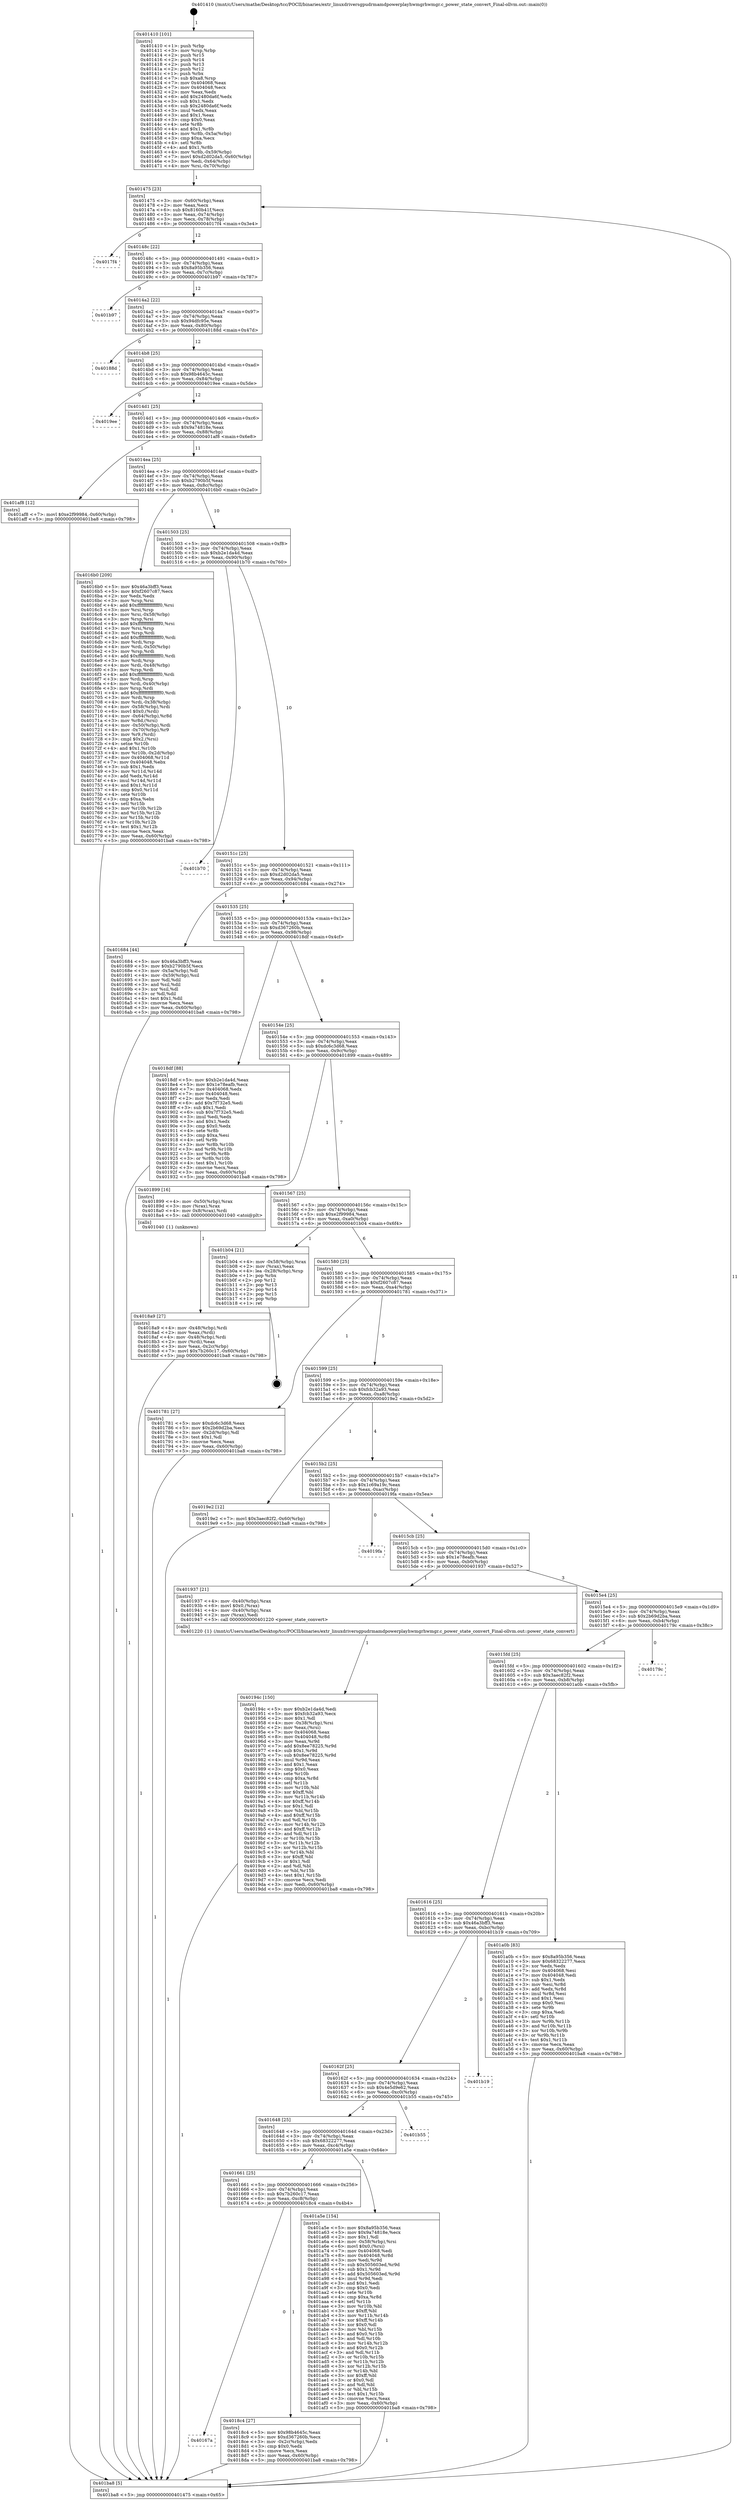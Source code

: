 digraph "0x401410" {
  label = "0x401410 (/mnt/c/Users/mathe/Desktop/tcc/POCII/binaries/extr_linuxdriversgpudrmamdpowerplayhwmgrhwmgr.c_power_state_convert_Final-ollvm.out::main(0))"
  labelloc = "t"
  node[shape=record]

  Entry [label="",width=0.3,height=0.3,shape=circle,fillcolor=black,style=filled]
  "0x401475" [label="{
     0x401475 [23]\l
     | [instrs]\l
     &nbsp;&nbsp;0x401475 \<+3\>: mov -0x60(%rbp),%eax\l
     &nbsp;&nbsp;0x401478 \<+2\>: mov %eax,%ecx\l
     &nbsp;&nbsp;0x40147a \<+6\>: sub $0x8160b41f,%ecx\l
     &nbsp;&nbsp;0x401480 \<+3\>: mov %eax,-0x74(%rbp)\l
     &nbsp;&nbsp;0x401483 \<+3\>: mov %ecx,-0x78(%rbp)\l
     &nbsp;&nbsp;0x401486 \<+6\>: je 00000000004017f4 \<main+0x3e4\>\l
  }"]
  "0x4017f4" [label="{
     0x4017f4\l
  }", style=dashed]
  "0x40148c" [label="{
     0x40148c [22]\l
     | [instrs]\l
     &nbsp;&nbsp;0x40148c \<+5\>: jmp 0000000000401491 \<main+0x81\>\l
     &nbsp;&nbsp;0x401491 \<+3\>: mov -0x74(%rbp),%eax\l
     &nbsp;&nbsp;0x401494 \<+5\>: sub $0x8a95b356,%eax\l
     &nbsp;&nbsp;0x401499 \<+3\>: mov %eax,-0x7c(%rbp)\l
     &nbsp;&nbsp;0x40149c \<+6\>: je 0000000000401b97 \<main+0x787\>\l
  }"]
  Exit [label="",width=0.3,height=0.3,shape=circle,fillcolor=black,style=filled,peripheries=2]
  "0x401b97" [label="{
     0x401b97\l
  }", style=dashed]
  "0x4014a2" [label="{
     0x4014a2 [22]\l
     | [instrs]\l
     &nbsp;&nbsp;0x4014a2 \<+5\>: jmp 00000000004014a7 \<main+0x97\>\l
     &nbsp;&nbsp;0x4014a7 \<+3\>: mov -0x74(%rbp),%eax\l
     &nbsp;&nbsp;0x4014aa \<+5\>: sub $0x94dfc95e,%eax\l
     &nbsp;&nbsp;0x4014af \<+3\>: mov %eax,-0x80(%rbp)\l
     &nbsp;&nbsp;0x4014b2 \<+6\>: je 000000000040188d \<main+0x47d\>\l
  }"]
  "0x40194c" [label="{
     0x40194c [150]\l
     | [instrs]\l
     &nbsp;&nbsp;0x40194c \<+5\>: mov $0xb2e1da4d,%edi\l
     &nbsp;&nbsp;0x401951 \<+5\>: mov $0xfcb32a93,%ecx\l
     &nbsp;&nbsp;0x401956 \<+2\>: mov $0x1,%dl\l
     &nbsp;&nbsp;0x401958 \<+4\>: mov -0x38(%rbp),%rsi\l
     &nbsp;&nbsp;0x40195c \<+2\>: mov %eax,(%rsi)\l
     &nbsp;&nbsp;0x40195e \<+7\>: mov 0x404068,%eax\l
     &nbsp;&nbsp;0x401965 \<+8\>: mov 0x404048,%r8d\l
     &nbsp;&nbsp;0x40196d \<+3\>: mov %eax,%r9d\l
     &nbsp;&nbsp;0x401970 \<+7\>: add $0x8ee78225,%r9d\l
     &nbsp;&nbsp;0x401977 \<+4\>: sub $0x1,%r9d\l
     &nbsp;&nbsp;0x40197b \<+7\>: sub $0x8ee78225,%r9d\l
     &nbsp;&nbsp;0x401982 \<+4\>: imul %r9d,%eax\l
     &nbsp;&nbsp;0x401986 \<+3\>: and $0x1,%eax\l
     &nbsp;&nbsp;0x401989 \<+3\>: cmp $0x0,%eax\l
     &nbsp;&nbsp;0x40198c \<+4\>: sete %r10b\l
     &nbsp;&nbsp;0x401990 \<+4\>: cmp $0xa,%r8d\l
     &nbsp;&nbsp;0x401994 \<+4\>: setl %r11b\l
     &nbsp;&nbsp;0x401998 \<+3\>: mov %r10b,%bl\l
     &nbsp;&nbsp;0x40199b \<+3\>: xor $0xff,%bl\l
     &nbsp;&nbsp;0x40199e \<+3\>: mov %r11b,%r14b\l
     &nbsp;&nbsp;0x4019a1 \<+4\>: xor $0xff,%r14b\l
     &nbsp;&nbsp;0x4019a5 \<+3\>: xor $0x1,%dl\l
     &nbsp;&nbsp;0x4019a8 \<+3\>: mov %bl,%r15b\l
     &nbsp;&nbsp;0x4019ab \<+4\>: and $0xff,%r15b\l
     &nbsp;&nbsp;0x4019af \<+3\>: and %dl,%r10b\l
     &nbsp;&nbsp;0x4019b2 \<+3\>: mov %r14b,%r12b\l
     &nbsp;&nbsp;0x4019b5 \<+4\>: and $0xff,%r12b\l
     &nbsp;&nbsp;0x4019b9 \<+3\>: and %dl,%r11b\l
     &nbsp;&nbsp;0x4019bc \<+3\>: or %r10b,%r15b\l
     &nbsp;&nbsp;0x4019bf \<+3\>: or %r11b,%r12b\l
     &nbsp;&nbsp;0x4019c2 \<+3\>: xor %r12b,%r15b\l
     &nbsp;&nbsp;0x4019c5 \<+3\>: or %r14b,%bl\l
     &nbsp;&nbsp;0x4019c8 \<+3\>: xor $0xff,%bl\l
     &nbsp;&nbsp;0x4019cb \<+3\>: or $0x1,%dl\l
     &nbsp;&nbsp;0x4019ce \<+2\>: and %dl,%bl\l
     &nbsp;&nbsp;0x4019d0 \<+3\>: or %bl,%r15b\l
     &nbsp;&nbsp;0x4019d3 \<+4\>: test $0x1,%r15b\l
     &nbsp;&nbsp;0x4019d7 \<+3\>: cmovne %ecx,%edi\l
     &nbsp;&nbsp;0x4019da \<+3\>: mov %edi,-0x60(%rbp)\l
     &nbsp;&nbsp;0x4019dd \<+5\>: jmp 0000000000401ba8 \<main+0x798\>\l
  }"]
  "0x40188d" [label="{
     0x40188d\l
  }", style=dashed]
  "0x4014b8" [label="{
     0x4014b8 [25]\l
     | [instrs]\l
     &nbsp;&nbsp;0x4014b8 \<+5\>: jmp 00000000004014bd \<main+0xad\>\l
     &nbsp;&nbsp;0x4014bd \<+3\>: mov -0x74(%rbp),%eax\l
     &nbsp;&nbsp;0x4014c0 \<+5\>: sub $0x98b4645c,%eax\l
     &nbsp;&nbsp;0x4014c5 \<+6\>: mov %eax,-0x84(%rbp)\l
     &nbsp;&nbsp;0x4014cb \<+6\>: je 00000000004019ee \<main+0x5de\>\l
  }"]
  "0x40167a" [label="{
     0x40167a\l
  }", style=dashed]
  "0x4019ee" [label="{
     0x4019ee\l
  }", style=dashed]
  "0x4014d1" [label="{
     0x4014d1 [25]\l
     | [instrs]\l
     &nbsp;&nbsp;0x4014d1 \<+5\>: jmp 00000000004014d6 \<main+0xc6\>\l
     &nbsp;&nbsp;0x4014d6 \<+3\>: mov -0x74(%rbp),%eax\l
     &nbsp;&nbsp;0x4014d9 \<+5\>: sub $0x9a74818e,%eax\l
     &nbsp;&nbsp;0x4014de \<+6\>: mov %eax,-0x88(%rbp)\l
     &nbsp;&nbsp;0x4014e4 \<+6\>: je 0000000000401af8 \<main+0x6e8\>\l
  }"]
  "0x4018c4" [label="{
     0x4018c4 [27]\l
     | [instrs]\l
     &nbsp;&nbsp;0x4018c4 \<+5\>: mov $0x98b4645c,%eax\l
     &nbsp;&nbsp;0x4018c9 \<+5\>: mov $0xd367260b,%ecx\l
     &nbsp;&nbsp;0x4018ce \<+3\>: mov -0x2c(%rbp),%edx\l
     &nbsp;&nbsp;0x4018d1 \<+3\>: cmp $0x0,%edx\l
     &nbsp;&nbsp;0x4018d4 \<+3\>: cmove %ecx,%eax\l
     &nbsp;&nbsp;0x4018d7 \<+3\>: mov %eax,-0x60(%rbp)\l
     &nbsp;&nbsp;0x4018da \<+5\>: jmp 0000000000401ba8 \<main+0x798\>\l
  }"]
  "0x401af8" [label="{
     0x401af8 [12]\l
     | [instrs]\l
     &nbsp;&nbsp;0x401af8 \<+7\>: movl $0xe2f99984,-0x60(%rbp)\l
     &nbsp;&nbsp;0x401aff \<+5\>: jmp 0000000000401ba8 \<main+0x798\>\l
  }"]
  "0x4014ea" [label="{
     0x4014ea [25]\l
     | [instrs]\l
     &nbsp;&nbsp;0x4014ea \<+5\>: jmp 00000000004014ef \<main+0xdf\>\l
     &nbsp;&nbsp;0x4014ef \<+3\>: mov -0x74(%rbp),%eax\l
     &nbsp;&nbsp;0x4014f2 \<+5\>: sub $0xb2790b5f,%eax\l
     &nbsp;&nbsp;0x4014f7 \<+6\>: mov %eax,-0x8c(%rbp)\l
     &nbsp;&nbsp;0x4014fd \<+6\>: je 00000000004016b0 \<main+0x2a0\>\l
  }"]
  "0x401661" [label="{
     0x401661 [25]\l
     | [instrs]\l
     &nbsp;&nbsp;0x401661 \<+5\>: jmp 0000000000401666 \<main+0x256\>\l
     &nbsp;&nbsp;0x401666 \<+3\>: mov -0x74(%rbp),%eax\l
     &nbsp;&nbsp;0x401669 \<+5\>: sub $0x7b260c17,%eax\l
     &nbsp;&nbsp;0x40166e \<+6\>: mov %eax,-0xc8(%rbp)\l
     &nbsp;&nbsp;0x401674 \<+6\>: je 00000000004018c4 \<main+0x4b4\>\l
  }"]
  "0x4016b0" [label="{
     0x4016b0 [209]\l
     | [instrs]\l
     &nbsp;&nbsp;0x4016b0 \<+5\>: mov $0x46a3bff3,%eax\l
     &nbsp;&nbsp;0x4016b5 \<+5\>: mov $0xf2607c87,%ecx\l
     &nbsp;&nbsp;0x4016ba \<+2\>: xor %edx,%edx\l
     &nbsp;&nbsp;0x4016bc \<+3\>: mov %rsp,%rsi\l
     &nbsp;&nbsp;0x4016bf \<+4\>: add $0xfffffffffffffff0,%rsi\l
     &nbsp;&nbsp;0x4016c3 \<+3\>: mov %rsi,%rsp\l
     &nbsp;&nbsp;0x4016c6 \<+4\>: mov %rsi,-0x58(%rbp)\l
     &nbsp;&nbsp;0x4016ca \<+3\>: mov %rsp,%rsi\l
     &nbsp;&nbsp;0x4016cd \<+4\>: add $0xfffffffffffffff0,%rsi\l
     &nbsp;&nbsp;0x4016d1 \<+3\>: mov %rsi,%rsp\l
     &nbsp;&nbsp;0x4016d4 \<+3\>: mov %rsp,%rdi\l
     &nbsp;&nbsp;0x4016d7 \<+4\>: add $0xfffffffffffffff0,%rdi\l
     &nbsp;&nbsp;0x4016db \<+3\>: mov %rdi,%rsp\l
     &nbsp;&nbsp;0x4016de \<+4\>: mov %rdi,-0x50(%rbp)\l
     &nbsp;&nbsp;0x4016e2 \<+3\>: mov %rsp,%rdi\l
     &nbsp;&nbsp;0x4016e5 \<+4\>: add $0xfffffffffffffff0,%rdi\l
     &nbsp;&nbsp;0x4016e9 \<+3\>: mov %rdi,%rsp\l
     &nbsp;&nbsp;0x4016ec \<+4\>: mov %rdi,-0x48(%rbp)\l
     &nbsp;&nbsp;0x4016f0 \<+3\>: mov %rsp,%rdi\l
     &nbsp;&nbsp;0x4016f3 \<+4\>: add $0xfffffffffffffff0,%rdi\l
     &nbsp;&nbsp;0x4016f7 \<+3\>: mov %rdi,%rsp\l
     &nbsp;&nbsp;0x4016fa \<+4\>: mov %rdi,-0x40(%rbp)\l
     &nbsp;&nbsp;0x4016fe \<+3\>: mov %rsp,%rdi\l
     &nbsp;&nbsp;0x401701 \<+4\>: add $0xfffffffffffffff0,%rdi\l
     &nbsp;&nbsp;0x401705 \<+3\>: mov %rdi,%rsp\l
     &nbsp;&nbsp;0x401708 \<+4\>: mov %rdi,-0x38(%rbp)\l
     &nbsp;&nbsp;0x40170c \<+4\>: mov -0x58(%rbp),%rdi\l
     &nbsp;&nbsp;0x401710 \<+6\>: movl $0x0,(%rdi)\l
     &nbsp;&nbsp;0x401716 \<+4\>: mov -0x64(%rbp),%r8d\l
     &nbsp;&nbsp;0x40171a \<+3\>: mov %r8d,(%rsi)\l
     &nbsp;&nbsp;0x40171d \<+4\>: mov -0x50(%rbp),%rdi\l
     &nbsp;&nbsp;0x401721 \<+4\>: mov -0x70(%rbp),%r9\l
     &nbsp;&nbsp;0x401725 \<+3\>: mov %r9,(%rdi)\l
     &nbsp;&nbsp;0x401728 \<+3\>: cmpl $0x2,(%rsi)\l
     &nbsp;&nbsp;0x40172b \<+4\>: setne %r10b\l
     &nbsp;&nbsp;0x40172f \<+4\>: and $0x1,%r10b\l
     &nbsp;&nbsp;0x401733 \<+4\>: mov %r10b,-0x2d(%rbp)\l
     &nbsp;&nbsp;0x401737 \<+8\>: mov 0x404068,%r11d\l
     &nbsp;&nbsp;0x40173f \<+7\>: mov 0x404048,%ebx\l
     &nbsp;&nbsp;0x401746 \<+3\>: sub $0x1,%edx\l
     &nbsp;&nbsp;0x401749 \<+3\>: mov %r11d,%r14d\l
     &nbsp;&nbsp;0x40174c \<+3\>: add %edx,%r14d\l
     &nbsp;&nbsp;0x40174f \<+4\>: imul %r14d,%r11d\l
     &nbsp;&nbsp;0x401753 \<+4\>: and $0x1,%r11d\l
     &nbsp;&nbsp;0x401757 \<+4\>: cmp $0x0,%r11d\l
     &nbsp;&nbsp;0x40175b \<+4\>: sete %r10b\l
     &nbsp;&nbsp;0x40175f \<+3\>: cmp $0xa,%ebx\l
     &nbsp;&nbsp;0x401762 \<+4\>: setl %r15b\l
     &nbsp;&nbsp;0x401766 \<+3\>: mov %r10b,%r12b\l
     &nbsp;&nbsp;0x401769 \<+3\>: and %r15b,%r12b\l
     &nbsp;&nbsp;0x40176c \<+3\>: xor %r15b,%r10b\l
     &nbsp;&nbsp;0x40176f \<+3\>: or %r10b,%r12b\l
     &nbsp;&nbsp;0x401772 \<+4\>: test $0x1,%r12b\l
     &nbsp;&nbsp;0x401776 \<+3\>: cmovne %ecx,%eax\l
     &nbsp;&nbsp;0x401779 \<+3\>: mov %eax,-0x60(%rbp)\l
     &nbsp;&nbsp;0x40177c \<+5\>: jmp 0000000000401ba8 \<main+0x798\>\l
  }"]
  "0x401503" [label="{
     0x401503 [25]\l
     | [instrs]\l
     &nbsp;&nbsp;0x401503 \<+5\>: jmp 0000000000401508 \<main+0xf8\>\l
     &nbsp;&nbsp;0x401508 \<+3\>: mov -0x74(%rbp),%eax\l
     &nbsp;&nbsp;0x40150b \<+5\>: sub $0xb2e1da4d,%eax\l
     &nbsp;&nbsp;0x401510 \<+6\>: mov %eax,-0x90(%rbp)\l
     &nbsp;&nbsp;0x401516 \<+6\>: je 0000000000401b70 \<main+0x760\>\l
  }"]
  "0x401a5e" [label="{
     0x401a5e [154]\l
     | [instrs]\l
     &nbsp;&nbsp;0x401a5e \<+5\>: mov $0x8a95b356,%eax\l
     &nbsp;&nbsp;0x401a63 \<+5\>: mov $0x9a74818e,%ecx\l
     &nbsp;&nbsp;0x401a68 \<+2\>: mov $0x1,%dl\l
     &nbsp;&nbsp;0x401a6a \<+4\>: mov -0x58(%rbp),%rsi\l
     &nbsp;&nbsp;0x401a6e \<+6\>: movl $0x0,(%rsi)\l
     &nbsp;&nbsp;0x401a74 \<+7\>: mov 0x404068,%edi\l
     &nbsp;&nbsp;0x401a7b \<+8\>: mov 0x404048,%r8d\l
     &nbsp;&nbsp;0x401a83 \<+3\>: mov %edi,%r9d\l
     &nbsp;&nbsp;0x401a86 \<+7\>: sub $0x505603ed,%r9d\l
     &nbsp;&nbsp;0x401a8d \<+4\>: sub $0x1,%r9d\l
     &nbsp;&nbsp;0x401a91 \<+7\>: add $0x505603ed,%r9d\l
     &nbsp;&nbsp;0x401a98 \<+4\>: imul %r9d,%edi\l
     &nbsp;&nbsp;0x401a9c \<+3\>: and $0x1,%edi\l
     &nbsp;&nbsp;0x401a9f \<+3\>: cmp $0x0,%edi\l
     &nbsp;&nbsp;0x401aa2 \<+4\>: sete %r10b\l
     &nbsp;&nbsp;0x401aa6 \<+4\>: cmp $0xa,%r8d\l
     &nbsp;&nbsp;0x401aaa \<+4\>: setl %r11b\l
     &nbsp;&nbsp;0x401aae \<+3\>: mov %r10b,%bl\l
     &nbsp;&nbsp;0x401ab1 \<+3\>: xor $0xff,%bl\l
     &nbsp;&nbsp;0x401ab4 \<+3\>: mov %r11b,%r14b\l
     &nbsp;&nbsp;0x401ab7 \<+4\>: xor $0xff,%r14b\l
     &nbsp;&nbsp;0x401abb \<+3\>: xor $0x0,%dl\l
     &nbsp;&nbsp;0x401abe \<+3\>: mov %bl,%r15b\l
     &nbsp;&nbsp;0x401ac1 \<+4\>: and $0x0,%r15b\l
     &nbsp;&nbsp;0x401ac5 \<+3\>: and %dl,%r10b\l
     &nbsp;&nbsp;0x401ac8 \<+3\>: mov %r14b,%r12b\l
     &nbsp;&nbsp;0x401acb \<+4\>: and $0x0,%r12b\l
     &nbsp;&nbsp;0x401acf \<+3\>: and %dl,%r11b\l
     &nbsp;&nbsp;0x401ad2 \<+3\>: or %r10b,%r15b\l
     &nbsp;&nbsp;0x401ad5 \<+3\>: or %r11b,%r12b\l
     &nbsp;&nbsp;0x401ad8 \<+3\>: xor %r12b,%r15b\l
     &nbsp;&nbsp;0x401adb \<+3\>: or %r14b,%bl\l
     &nbsp;&nbsp;0x401ade \<+3\>: xor $0xff,%bl\l
     &nbsp;&nbsp;0x401ae1 \<+3\>: or $0x0,%dl\l
     &nbsp;&nbsp;0x401ae4 \<+2\>: and %dl,%bl\l
     &nbsp;&nbsp;0x401ae6 \<+3\>: or %bl,%r15b\l
     &nbsp;&nbsp;0x401ae9 \<+4\>: test $0x1,%r15b\l
     &nbsp;&nbsp;0x401aed \<+3\>: cmovne %ecx,%eax\l
     &nbsp;&nbsp;0x401af0 \<+3\>: mov %eax,-0x60(%rbp)\l
     &nbsp;&nbsp;0x401af3 \<+5\>: jmp 0000000000401ba8 \<main+0x798\>\l
  }"]
  "0x401b70" [label="{
     0x401b70\l
  }", style=dashed]
  "0x40151c" [label="{
     0x40151c [25]\l
     | [instrs]\l
     &nbsp;&nbsp;0x40151c \<+5\>: jmp 0000000000401521 \<main+0x111\>\l
     &nbsp;&nbsp;0x401521 \<+3\>: mov -0x74(%rbp),%eax\l
     &nbsp;&nbsp;0x401524 \<+5\>: sub $0xd2d02da5,%eax\l
     &nbsp;&nbsp;0x401529 \<+6\>: mov %eax,-0x94(%rbp)\l
     &nbsp;&nbsp;0x40152f \<+6\>: je 0000000000401684 \<main+0x274\>\l
  }"]
  "0x401648" [label="{
     0x401648 [25]\l
     | [instrs]\l
     &nbsp;&nbsp;0x401648 \<+5\>: jmp 000000000040164d \<main+0x23d\>\l
     &nbsp;&nbsp;0x40164d \<+3\>: mov -0x74(%rbp),%eax\l
     &nbsp;&nbsp;0x401650 \<+5\>: sub $0x68322277,%eax\l
     &nbsp;&nbsp;0x401655 \<+6\>: mov %eax,-0xc4(%rbp)\l
     &nbsp;&nbsp;0x40165b \<+6\>: je 0000000000401a5e \<main+0x64e\>\l
  }"]
  "0x401684" [label="{
     0x401684 [44]\l
     | [instrs]\l
     &nbsp;&nbsp;0x401684 \<+5\>: mov $0x46a3bff3,%eax\l
     &nbsp;&nbsp;0x401689 \<+5\>: mov $0xb2790b5f,%ecx\l
     &nbsp;&nbsp;0x40168e \<+3\>: mov -0x5a(%rbp),%dl\l
     &nbsp;&nbsp;0x401691 \<+4\>: mov -0x59(%rbp),%sil\l
     &nbsp;&nbsp;0x401695 \<+3\>: mov %dl,%dil\l
     &nbsp;&nbsp;0x401698 \<+3\>: and %sil,%dil\l
     &nbsp;&nbsp;0x40169b \<+3\>: xor %sil,%dl\l
     &nbsp;&nbsp;0x40169e \<+3\>: or %dl,%dil\l
     &nbsp;&nbsp;0x4016a1 \<+4\>: test $0x1,%dil\l
     &nbsp;&nbsp;0x4016a5 \<+3\>: cmovne %ecx,%eax\l
     &nbsp;&nbsp;0x4016a8 \<+3\>: mov %eax,-0x60(%rbp)\l
     &nbsp;&nbsp;0x4016ab \<+5\>: jmp 0000000000401ba8 \<main+0x798\>\l
  }"]
  "0x401535" [label="{
     0x401535 [25]\l
     | [instrs]\l
     &nbsp;&nbsp;0x401535 \<+5\>: jmp 000000000040153a \<main+0x12a\>\l
     &nbsp;&nbsp;0x40153a \<+3\>: mov -0x74(%rbp),%eax\l
     &nbsp;&nbsp;0x40153d \<+5\>: sub $0xd367260b,%eax\l
     &nbsp;&nbsp;0x401542 \<+6\>: mov %eax,-0x98(%rbp)\l
     &nbsp;&nbsp;0x401548 \<+6\>: je 00000000004018df \<main+0x4cf\>\l
  }"]
  "0x401ba8" [label="{
     0x401ba8 [5]\l
     | [instrs]\l
     &nbsp;&nbsp;0x401ba8 \<+5\>: jmp 0000000000401475 \<main+0x65\>\l
  }"]
  "0x401410" [label="{
     0x401410 [101]\l
     | [instrs]\l
     &nbsp;&nbsp;0x401410 \<+1\>: push %rbp\l
     &nbsp;&nbsp;0x401411 \<+3\>: mov %rsp,%rbp\l
     &nbsp;&nbsp;0x401414 \<+2\>: push %r15\l
     &nbsp;&nbsp;0x401416 \<+2\>: push %r14\l
     &nbsp;&nbsp;0x401418 \<+2\>: push %r13\l
     &nbsp;&nbsp;0x40141a \<+2\>: push %r12\l
     &nbsp;&nbsp;0x40141c \<+1\>: push %rbx\l
     &nbsp;&nbsp;0x40141d \<+7\>: sub $0xa8,%rsp\l
     &nbsp;&nbsp;0x401424 \<+7\>: mov 0x404068,%eax\l
     &nbsp;&nbsp;0x40142b \<+7\>: mov 0x404048,%ecx\l
     &nbsp;&nbsp;0x401432 \<+2\>: mov %eax,%edx\l
     &nbsp;&nbsp;0x401434 \<+6\>: add $0x2480da6f,%edx\l
     &nbsp;&nbsp;0x40143a \<+3\>: sub $0x1,%edx\l
     &nbsp;&nbsp;0x40143d \<+6\>: sub $0x2480da6f,%edx\l
     &nbsp;&nbsp;0x401443 \<+3\>: imul %edx,%eax\l
     &nbsp;&nbsp;0x401446 \<+3\>: and $0x1,%eax\l
     &nbsp;&nbsp;0x401449 \<+3\>: cmp $0x0,%eax\l
     &nbsp;&nbsp;0x40144c \<+4\>: sete %r8b\l
     &nbsp;&nbsp;0x401450 \<+4\>: and $0x1,%r8b\l
     &nbsp;&nbsp;0x401454 \<+4\>: mov %r8b,-0x5a(%rbp)\l
     &nbsp;&nbsp;0x401458 \<+3\>: cmp $0xa,%ecx\l
     &nbsp;&nbsp;0x40145b \<+4\>: setl %r8b\l
     &nbsp;&nbsp;0x40145f \<+4\>: and $0x1,%r8b\l
     &nbsp;&nbsp;0x401463 \<+4\>: mov %r8b,-0x59(%rbp)\l
     &nbsp;&nbsp;0x401467 \<+7\>: movl $0xd2d02da5,-0x60(%rbp)\l
     &nbsp;&nbsp;0x40146e \<+3\>: mov %edi,-0x64(%rbp)\l
     &nbsp;&nbsp;0x401471 \<+4\>: mov %rsi,-0x70(%rbp)\l
  }"]
  "0x401b55" [label="{
     0x401b55\l
  }", style=dashed]
  "0x4018df" [label="{
     0x4018df [88]\l
     | [instrs]\l
     &nbsp;&nbsp;0x4018df \<+5\>: mov $0xb2e1da4d,%eax\l
     &nbsp;&nbsp;0x4018e4 \<+5\>: mov $0x1e78eafb,%ecx\l
     &nbsp;&nbsp;0x4018e9 \<+7\>: mov 0x404068,%edx\l
     &nbsp;&nbsp;0x4018f0 \<+7\>: mov 0x404048,%esi\l
     &nbsp;&nbsp;0x4018f7 \<+2\>: mov %edx,%edi\l
     &nbsp;&nbsp;0x4018f9 \<+6\>: add $0x7f732e5,%edi\l
     &nbsp;&nbsp;0x4018ff \<+3\>: sub $0x1,%edi\l
     &nbsp;&nbsp;0x401902 \<+6\>: sub $0x7f732e5,%edi\l
     &nbsp;&nbsp;0x401908 \<+3\>: imul %edi,%edx\l
     &nbsp;&nbsp;0x40190b \<+3\>: and $0x1,%edx\l
     &nbsp;&nbsp;0x40190e \<+3\>: cmp $0x0,%edx\l
     &nbsp;&nbsp;0x401911 \<+4\>: sete %r8b\l
     &nbsp;&nbsp;0x401915 \<+3\>: cmp $0xa,%esi\l
     &nbsp;&nbsp;0x401918 \<+4\>: setl %r9b\l
     &nbsp;&nbsp;0x40191c \<+3\>: mov %r8b,%r10b\l
     &nbsp;&nbsp;0x40191f \<+3\>: and %r9b,%r10b\l
     &nbsp;&nbsp;0x401922 \<+3\>: xor %r9b,%r8b\l
     &nbsp;&nbsp;0x401925 \<+3\>: or %r8b,%r10b\l
     &nbsp;&nbsp;0x401928 \<+4\>: test $0x1,%r10b\l
     &nbsp;&nbsp;0x40192c \<+3\>: cmovne %ecx,%eax\l
     &nbsp;&nbsp;0x40192f \<+3\>: mov %eax,-0x60(%rbp)\l
     &nbsp;&nbsp;0x401932 \<+5\>: jmp 0000000000401ba8 \<main+0x798\>\l
  }"]
  "0x40154e" [label="{
     0x40154e [25]\l
     | [instrs]\l
     &nbsp;&nbsp;0x40154e \<+5\>: jmp 0000000000401553 \<main+0x143\>\l
     &nbsp;&nbsp;0x401553 \<+3\>: mov -0x74(%rbp),%eax\l
     &nbsp;&nbsp;0x401556 \<+5\>: sub $0xdc6c3d68,%eax\l
     &nbsp;&nbsp;0x40155b \<+6\>: mov %eax,-0x9c(%rbp)\l
     &nbsp;&nbsp;0x401561 \<+6\>: je 0000000000401899 \<main+0x489\>\l
  }"]
  "0x40162f" [label="{
     0x40162f [25]\l
     | [instrs]\l
     &nbsp;&nbsp;0x40162f \<+5\>: jmp 0000000000401634 \<main+0x224\>\l
     &nbsp;&nbsp;0x401634 \<+3\>: mov -0x74(%rbp),%eax\l
     &nbsp;&nbsp;0x401637 \<+5\>: sub $0x4e5d9e62,%eax\l
     &nbsp;&nbsp;0x40163c \<+6\>: mov %eax,-0xc0(%rbp)\l
     &nbsp;&nbsp;0x401642 \<+6\>: je 0000000000401b55 \<main+0x745\>\l
  }"]
  "0x401899" [label="{
     0x401899 [16]\l
     | [instrs]\l
     &nbsp;&nbsp;0x401899 \<+4\>: mov -0x50(%rbp),%rax\l
     &nbsp;&nbsp;0x40189d \<+3\>: mov (%rax),%rax\l
     &nbsp;&nbsp;0x4018a0 \<+4\>: mov 0x8(%rax),%rdi\l
     &nbsp;&nbsp;0x4018a4 \<+5\>: call 0000000000401040 \<atoi@plt\>\l
     | [calls]\l
     &nbsp;&nbsp;0x401040 \{1\} (unknown)\l
  }"]
  "0x401567" [label="{
     0x401567 [25]\l
     | [instrs]\l
     &nbsp;&nbsp;0x401567 \<+5\>: jmp 000000000040156c \<main+0x15c\>\l
     &nbsp;&nbsp;0x40156c \<+3\>: mov -0x74(%rbp),%eax\l
     &nbsp;&nbsp;0x40156f \<+5\>: sub $0xe2f99984,%eax\l
     &nbsp;&nbsp;0x401574 \<+6\>: mov %eax,-0xa0(%rbp)\l
     &nbsp;&nbsp;0x40157a \<+6\>: je 0000000000401b04 \<main+0x6f4\>\l
  }"]
  "0x401b19" [label="{
     0x401b19\l
  }", style=dashed]
  "0x401b04" [label="{
     0x401b04 [21]\l
     | [instrs]\l
     &nbsp;&nbsp;0x401b04 \<+4\>: mov -0x58(%rbp),%rax\l
     &nbsp;&nbsp;0x401b08 \<+2\>: mov (%rax),%eax\l
     &nbsp;&nbsp;0x401b0a \<+4\>: lea -0x28(%rbp),%rsp\l
     &nbsp;&nbsp;0x401b0e \<+1\>: pop %rbx\l
     &nbsp;&nbsp;0x401b0f \<+2\>: pop %r12\l
     &nbsp;&nbsp;0x401b11 \<+2\>: pop %r13\l
     &nbsp;&nbsp;0x401b13 \<+2\>: pop %r14\l
     &nbsp;&nbsp;0x401b15 \<+2\>: pop %r15\l
     &nbsp;&nbsp;0x401b17 \<+1\>: pop %rbp\l
     &nbsp;&nbsp;0x401b18 \<+1\>: ret\l
  }"]
  "0x401580" [label="{
     0x401580 [25]\l
     | [instrs]\l
     &nbsp;&nbsp;0x401580 \<+5\>: jmp 0000000000401585 \<main+0x175\>\l
     &nbsp;&nbsp;0x401585 \<+3\>: mov -0x74(%rbp),%eax\l
     &nbsp;&nbsp;0x401588 \<+5\>: sub $0xf2607c87,%eax\l
     &nbsp;&nbsp;0x40158d \<+6\>: mov %eax,-0xa4(%rbp)\l
     &nbsp;&nbsp;0x401593 \<+6\>: je 0000000000401781 \<main+0x371\>\l
  }"]
  "0x401616" [label="{
     0x401616 [25]\l
     | [instrs]\l
     &nbsp;&nbsp;0x401616 \<+5\>: jmp 000000000040161b \<main+0x20b\>\l
     &nbsp;&nbsp;0x40161b \<+3\>: mov -0x74(%rbp),%eax\l
     &nbsp;&nbsp;0x40161e \<+5\>: sub $0x46a3bff3,%eax\l
     &nbsp;&nbsp;0x401623 \<+6\>: mov %eax,-0xbc(%rbp)\l
     &nbsp;&nbsp;0x401629 \<+6\>: je 0000000000401b19 \<main+0x709\>\l
  }"]
  "0x401781" [label="{
     0x401781 [27]\l
     | [instrs]\l
     &nbsp;&nbsp;0x401781 \<+5\>: mov $0xdc6c3d68,%eax\l
     &nbsp;&nbsp;0x401786 \<+5\>: mov $0x2b69d2ba,%ecx\l
     &nbsp;&nbsp;0x40178b \<+3\>: mov -0x2d(%rbp),%dl\l
     &nbsp;&nbsp;0x40178e \<+3\>: test $0x1,%dl\l
     &nbsp;&nbsp;0x401791 \<+3\>: cmovne %ecx,%eax\l
     &nbsp;&nbsp;0x401794 \<+3\>: mov %eax,-0x60(%rbp)\l
     &nbsp;&nbsp;0x401797 \<+5\>: jmp 0000000000401ba8 \<main+0x798\>\l
  }"]
  "0x401599" [label="{
     0x401599 [25]\l
     | [instrs]\l
     &nbsp;&nbsp;0x401599 \<+5\>: jmp 000000000040159e \<main+0x18e\>\l
     &nbsp;&nbsp;0x40159e \<+3\>: mov -0x74(%rbp),%eax\l
     &nbsp;&nbsp;0x4015a1 \<+5\>: sub $0xfcb32a93,%eax\l
     &nbsp;&nbsp;0x4015a6 \<+6\>: mov %eax,-0xa8(%rbp)\l
     &nbsp;&nbsp;0x4015ac \<+6\>: je 00000000004019e2 \<main+0x5d2\>\l
  }"]
  "0x4018a9" [label="{
     0x4018a9 [27]\l
     | [instrs]\l
     &nbsp;&nbsp;0x4018a9 \<+4\>: mov -0x48(%rbp),%rdi\l
     &nbsp;&nbsp;0x4018ad \<+2\>: mov %eax,(%rdi)\l
     &nbsp;&nbsp;0x4018af \<+4\>: mov -0x48(%rbp),%rdi\l
     &nbsp;&nbsp;0x4018b3 \<+2\>: mov (%rdi),%eax\l
     &nbsp;&nbsp;0x4018b5 \<+3\>: mov %eax,-0x2c(%rbp)\l
     &nbsp;&nbsp;0x4018b8 \<+7\>: movl $0x7b260c17,-0x60(%rbp)\l
     &nbsp;&nbsp;0x4018bf \<+5\>: jmp 0000000000401ba8 \<main+0x798\>\l
  }"]
  "0x401a0b" [label="{
     0x401a0b [83]\l
     | [instrs]\l
     &nbsp;&nbsp;0x401a0b \<+5\>: mov $0x8a95b356,%eax\l
     &nbsp;&nbsp;0x401a10 \<+5\>: mov $0x68322277,%ecx\l
     &nbsp;&nbsp;0x401a15 \<+2\>: xor %edx,%edx\l
     &nbsp;&nbsp;0x401a17 \<+7\>: mov 0x404068,%esi\l
     &nbsp;&nbsp;0x401a1e \<+7\>: mov 0x404048,%edi\l
     &nbsp;&nbsp;0x401a25 \<+3\>: sub $0x1,%edx\l
     &nbsp;&nbsp;0x401a28 \<+3\>: mov %esi,%r8d\l
     &nbsp;&nbsp;0x401a2b \<+3\>: add %edx,%r8d\l
     &nbsp;&nbsp;0x401a2e \<+4\>: imul %r8d,%esi\l
     &nbsp;&nbsp;0x401a32 \<+3\>: and $0x1,%esi\l
     &nbsp;&nbsp;0x401a35 \<+3\>: cmp $0x0,%esi\l
     &nbsp;&nbsp;0x401a38 \<+4\>: sete %r9b\l
     &nbsp;&nbsp;0x401a3c \<+3\>: cmp $0xa,%edi\l
     &nbsp;&nbsp;0x401a3f \<+4\>: setl %r10b\l
     &nbsp;&nbsp;0x401a43 \<+3\>: mov %r9b,%r11b\l
     &nbsp;&nbsp;0x401a46 \<+3\>: and %r10b,%r11b\l
     &nbsp;&nbsp;0x401a49 \<+3\>: xor %r10b,%r9b\l
     &nbsp;&nbsp;0x401a4c \<+3\>: or %r9b,%r11b\l
     &nbsp;&nbsp;0x401a4f \<+4\>: test $0x1,%r11b\l
     &nbsp;&nbsp;0x401a53 \<+3\>: cmovne %ecx,%eax\l
     &nbsp;&nbsp;0x401a56 \<+3\>: mov %eax,-0x60(%rbp)\l
     &nbsp;&nbsp;0x401a59 \<+5\>: jmp 0000000000401ba8 \<main+0x798\>\l
  }"]
  "0x4019e2" [label="{
     0x4019e2 [12]\l
     | [instrs]\l
     &nbsp;&nbsp;0x4019e2 \<+7\>: movl $0x3aec82f2,-0x60(%rbp)\l
     &nbsp;&nbsp;0x4019e9 \<+5\>: jmp 0000000000401ba8 \<main+0x798\>\l
  }"]
  "0x4015b2" [label="{
     0x4015b2 [25]\l
     | [instrs]\l
     &nbsp;&nbsp;0x4015b2 \<+5\>: jmp 00000000004015b7 \<main+0x1a7\>\l
     &nbsp;&nbsp;0x4015b7 \<+3\>: mov -0x74(%rbp),%eax\l
     &nbsp;&nbsp;0x4015ba \<+5\>: sub $0x1c69a19c,%eax\l
     &nbsp;&nbsp;0x4015bf \<+6\>: mov %eax,-0xac(%rbp)\l
     &nbsp;&nbsp;0x4015c5 \<+6\>: je 00000000004019fa \<main+0x5ea\>\l
  }"]
  "0x4015fd" [label="{
     0x4015fd [25]\l
     | [instrs]\l
     &nbsp;&nbsp;0x4015fd \<+5\>: jmp 0000000000401602 \<main+0x1f2\>\l
     &nbsp;&nbsp;0x401602 \<+3\>: mov -0x74(%rbp),%eax\l
     &nbsp;&nbsp;0x401605 \<+5\>: sub $0x3aec82f2,%eax\l
     &nbsp;&nbsp;0x40160a \<+6\>: mov %eax,-0xb8(%rbp)\l
     &nbsp;&nbsp;0x401610 \<+6\>: je 0000000000401a0b \<main+0x5fb\>\l
  }"]
  "0x4019fa" [label="{
     0x4019fa\l
  }", style=dashed]
  "0x4015cb" [label="{
     0x4015cb [25]\l
     | [instrs]\l
     &nbsp;&nbsp;0x4015cb \<+5\>: jmp 00000000004015d0 \<main+0x1c0\>\l
     &nbsp;&nbsp;0x4015d0 \<+3\>: mov -0x74(%rbp),%eax\l
     &nbsp;&nbsp;0x4015d3 \<+5\>: sub $0x1e78eafb,%eax\l
     &nbsp;&nbsp;0x4015d8 \<+6\>: mov %eax,-0xb0(%rbp)\l
     &nbsp;&nbsp;0x4015de \<+6\>: je 0000000000401937 \<main+0x527\>\l
  }"]
  "0x40179c" [label="{
     0x40179c\l
  }", style=dashed]
  "0x401937" [label="{
     0x401937 [21]\l
     | [instrs]\l
     &nbsp;&nbsp;0x401937 \<+4\>: mov -0x40(%rbp),%rax\l
     &nbsp;&nbsp;0x40193b \<+6\>: movl $0x0,(%rax)\l
     &nbsp;&nbsp;0x401941 \<+4\>: mov -0x40(%rbp),%rax\l
     &nbsp;&nbsp;0x401945 \<+2\>: mov (%rax),%edi\l
     &nbsp;&nbsp;0x401947 \<+5\>: call 0000000000401220 \<power_state_convert\>\l
     | [calls]\l
     &nbsp;&nbsp;0x401220 \{1\} (/mnt/c/Users/mathe/Desktop/tcc/POCII/binaries/extr_linuxdriversgpudrmamdpowerplayhwmgrhwmgr.c_power_state_convert_Final-ollvm.out::power_state_convert)\l
  }"]
  "0x4015e4" [label="{
     0x4015e4 [25]\l
     | [instrs]\l
     &nbsp;&nbsp;0x4015e4 \<+5\>: jmp 00000000004015e9 \<main+0x1d9\>\l
     &nbsp;&nbsp;0x4015e9 \<+3\>: mov -0x74(%rbp),%eax\l
     &nbsp;&nbsp;0x4015ec \<+5\>: sub $0x2b69d2ba,%eax\l
     &nbsp;&nbsp;0x4015f1 \<+6\>: mov %eax,-0xb4(%rbp)\l
     &nbsp;&nbsp;0x4015f7 \<+6\>: je 000000000040179c \<main+0x38c\>\l
  }"]
  Entry -> "0x401410" [label=" 1"]
  "0x401475" -> "0x4017f4" [label=" 0"]
  "0x401475" -> "0x40148c" [label=" 12"]
  "0x401b04" -> Exit [label=" 1"]
  "0x40148c" -> "0x401b97" [label=" 0"]
  "0x40148c" -> "0x4014a2" [label=" 12"]
  "0x401af8" -> "0x401ba8" [label=" 1"]
  "0x4014a2" -> "0x40188d" [label=" 0"]
  "0x4014a2" -> "0x4014b8" [label=" 12"]
  "0x401a5e" -> "0x401ba8" [label=" 1"]
  "0x4014b8" -> "0x4019ee" [label=" 0"]
  "0x4014b8" -> "0x4014d1" [label=" 12"]
  "0x401a0b" -> "0x401ba8" [label=" 1"]
  "0x4014d1" -> "0x401af8" [label=" 1"]
  "0x4014d1" -> "0x4014ea" [label=" 11"]
  "0x4019e2" -> "0x401ba8" [label=" 1"]
  "0x4014ea" -> "0x4016b0" [label=" 1"]
  "0x4014ea" -> "0x401503" [label=" 10"]
  "0x401937" -> "0x40194c" [label=" 1"]
  "0x401503" -> "0x401b70" [label=" 0"]
  "0x401503" -> "0x40151c" [label=" 10"]
  "0x4018df" -> "0x401ba8" [label=" 1"]
  "0x40151c" -> "0x401684" [label=" 1"]
  "0x40151c" -> "0x401535" [label=" 9"]
  "0x401684" -> "0x401ba8" [label=" 1"]
  "0x401410" -> "0x401475" [label=" 1"]
  "0x401ba8" -> "0x401475" [label=" 11"]
  "0x4016b0" -> "0x401ba8" [label=" 1"]
  "0x401661" -> "0x40167a" [label=" 0"]
  "0x401535" -> "0x4018df" [label=" 1"]
  "0x401535" -> "0x40154e" [label=" 8"]
  "0x401661" -> "0x4018c4" [label=" 1"]
  "0x40154e" -> "0x401899" [label=" 1"]
  "0x40154e" -> "0x401567" [label=" 7"]
  "0x401648" -> "0x401661" [label=" 1"]
  "0x401567" -> "0x401b04" [label=" 1"]
  "0x401567" -> "0x401580" [label=" 6"]
  "0x401648" -> "0x401a5e" [label=" 1"]
  "0x401580" -> "0x401781" [label=" 1"]
  "0x401580" -> "0x401599" [label=" 5"]
  "0x401781" -> "0x401ba8" [label=" 1"]
  "0x401899" -> "0x4018a9" [label=" 1"]
  "0x4018a9" -> "0x401ba8" [label=" 1"]
  "0x40162f" -> "0x401648" [label=" 2"]
  "0x401599" -> "0x4019e2" [label=" 1"]
  "0x401599" -> "0x4015b2" [label=" 4"]
  "0x40162f" -> "0x401b55" [label=" 0"]
  "0x4015b2" -> "0x4019fa" [label=" 0"]
  "0x4015b2" -> "0x4015cb" [label=" 4"]
  "0x401616" -> "0x40162f" [label=" 2"]
  "0x4015cb" -> "0x401937" [label=" 1"]
  "0x4015cb" -> "0x4015e4" [label=" 3"]
  "0x401616" -> "0x401b19" [label=" 0"]
  "0x4015e4" -> "0x40179c" [label=" 0"]
  "0x4015e4" -> "0x4015fd" [label=" 3"]
  "0x40194c" -> "0x401ba8" [label=" 1"]
  "0x4015fd" -> "0x401a0b" [label=" 1"]
  "0x4015fd" -> "0x401616" [label=" 2"]
  "0x4018c4" -> "0x401ba8" [label=" 1"]
}
